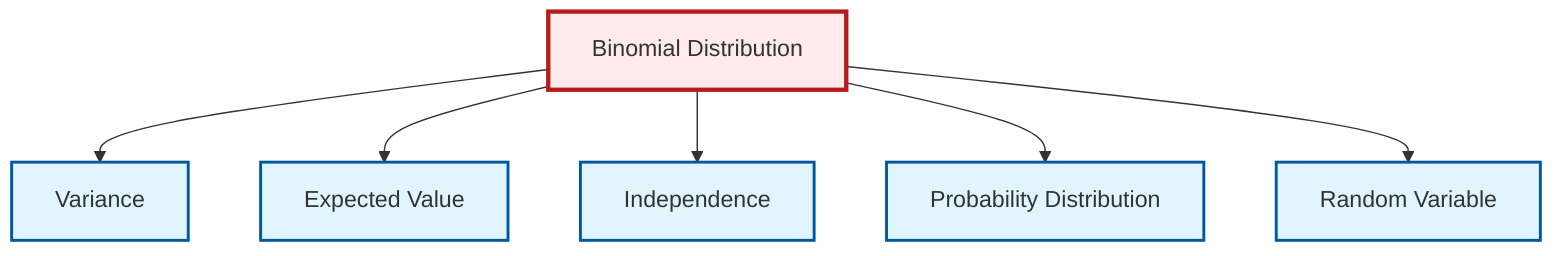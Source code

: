 graph TD
    classDef definition fill:#e1f5fe,stroke:#01579b,stroke-width:2px
    classDef theorem fill:#f3e5f5,stroke:#4a148c,stroke-width:2px
    classDef axiom fill:#fff3e0,stroke:#e65100,stroke-width:2px
    classDef example fill:#e8f5e9,stroke:#1b5e20,stroke-width:2px
    classDef current fill:#ffebee,stroke:#b71c1c,stroke-width:3px
    def-random-variable["Random Variable"]:::definition
    def-independence["Independence"]:::definition
    def-variance["Variance"]:::definition
    def-expectation["Expected Value"]:::definition
    def-probability-distribution["Probability Distribution"]:::definition
    def-binomial-distribution["Binomial Distribution"]:::definition
    def-binomial-distribution --> def-variance
    def-binomial-distribution --> def-expectation
    def-binomial-distribution --> def-independence
    def-binomial-distribution --> def-probability-distribution
    def-binomial-distribution --> def-random-variable
    class def-binomial-distribution current